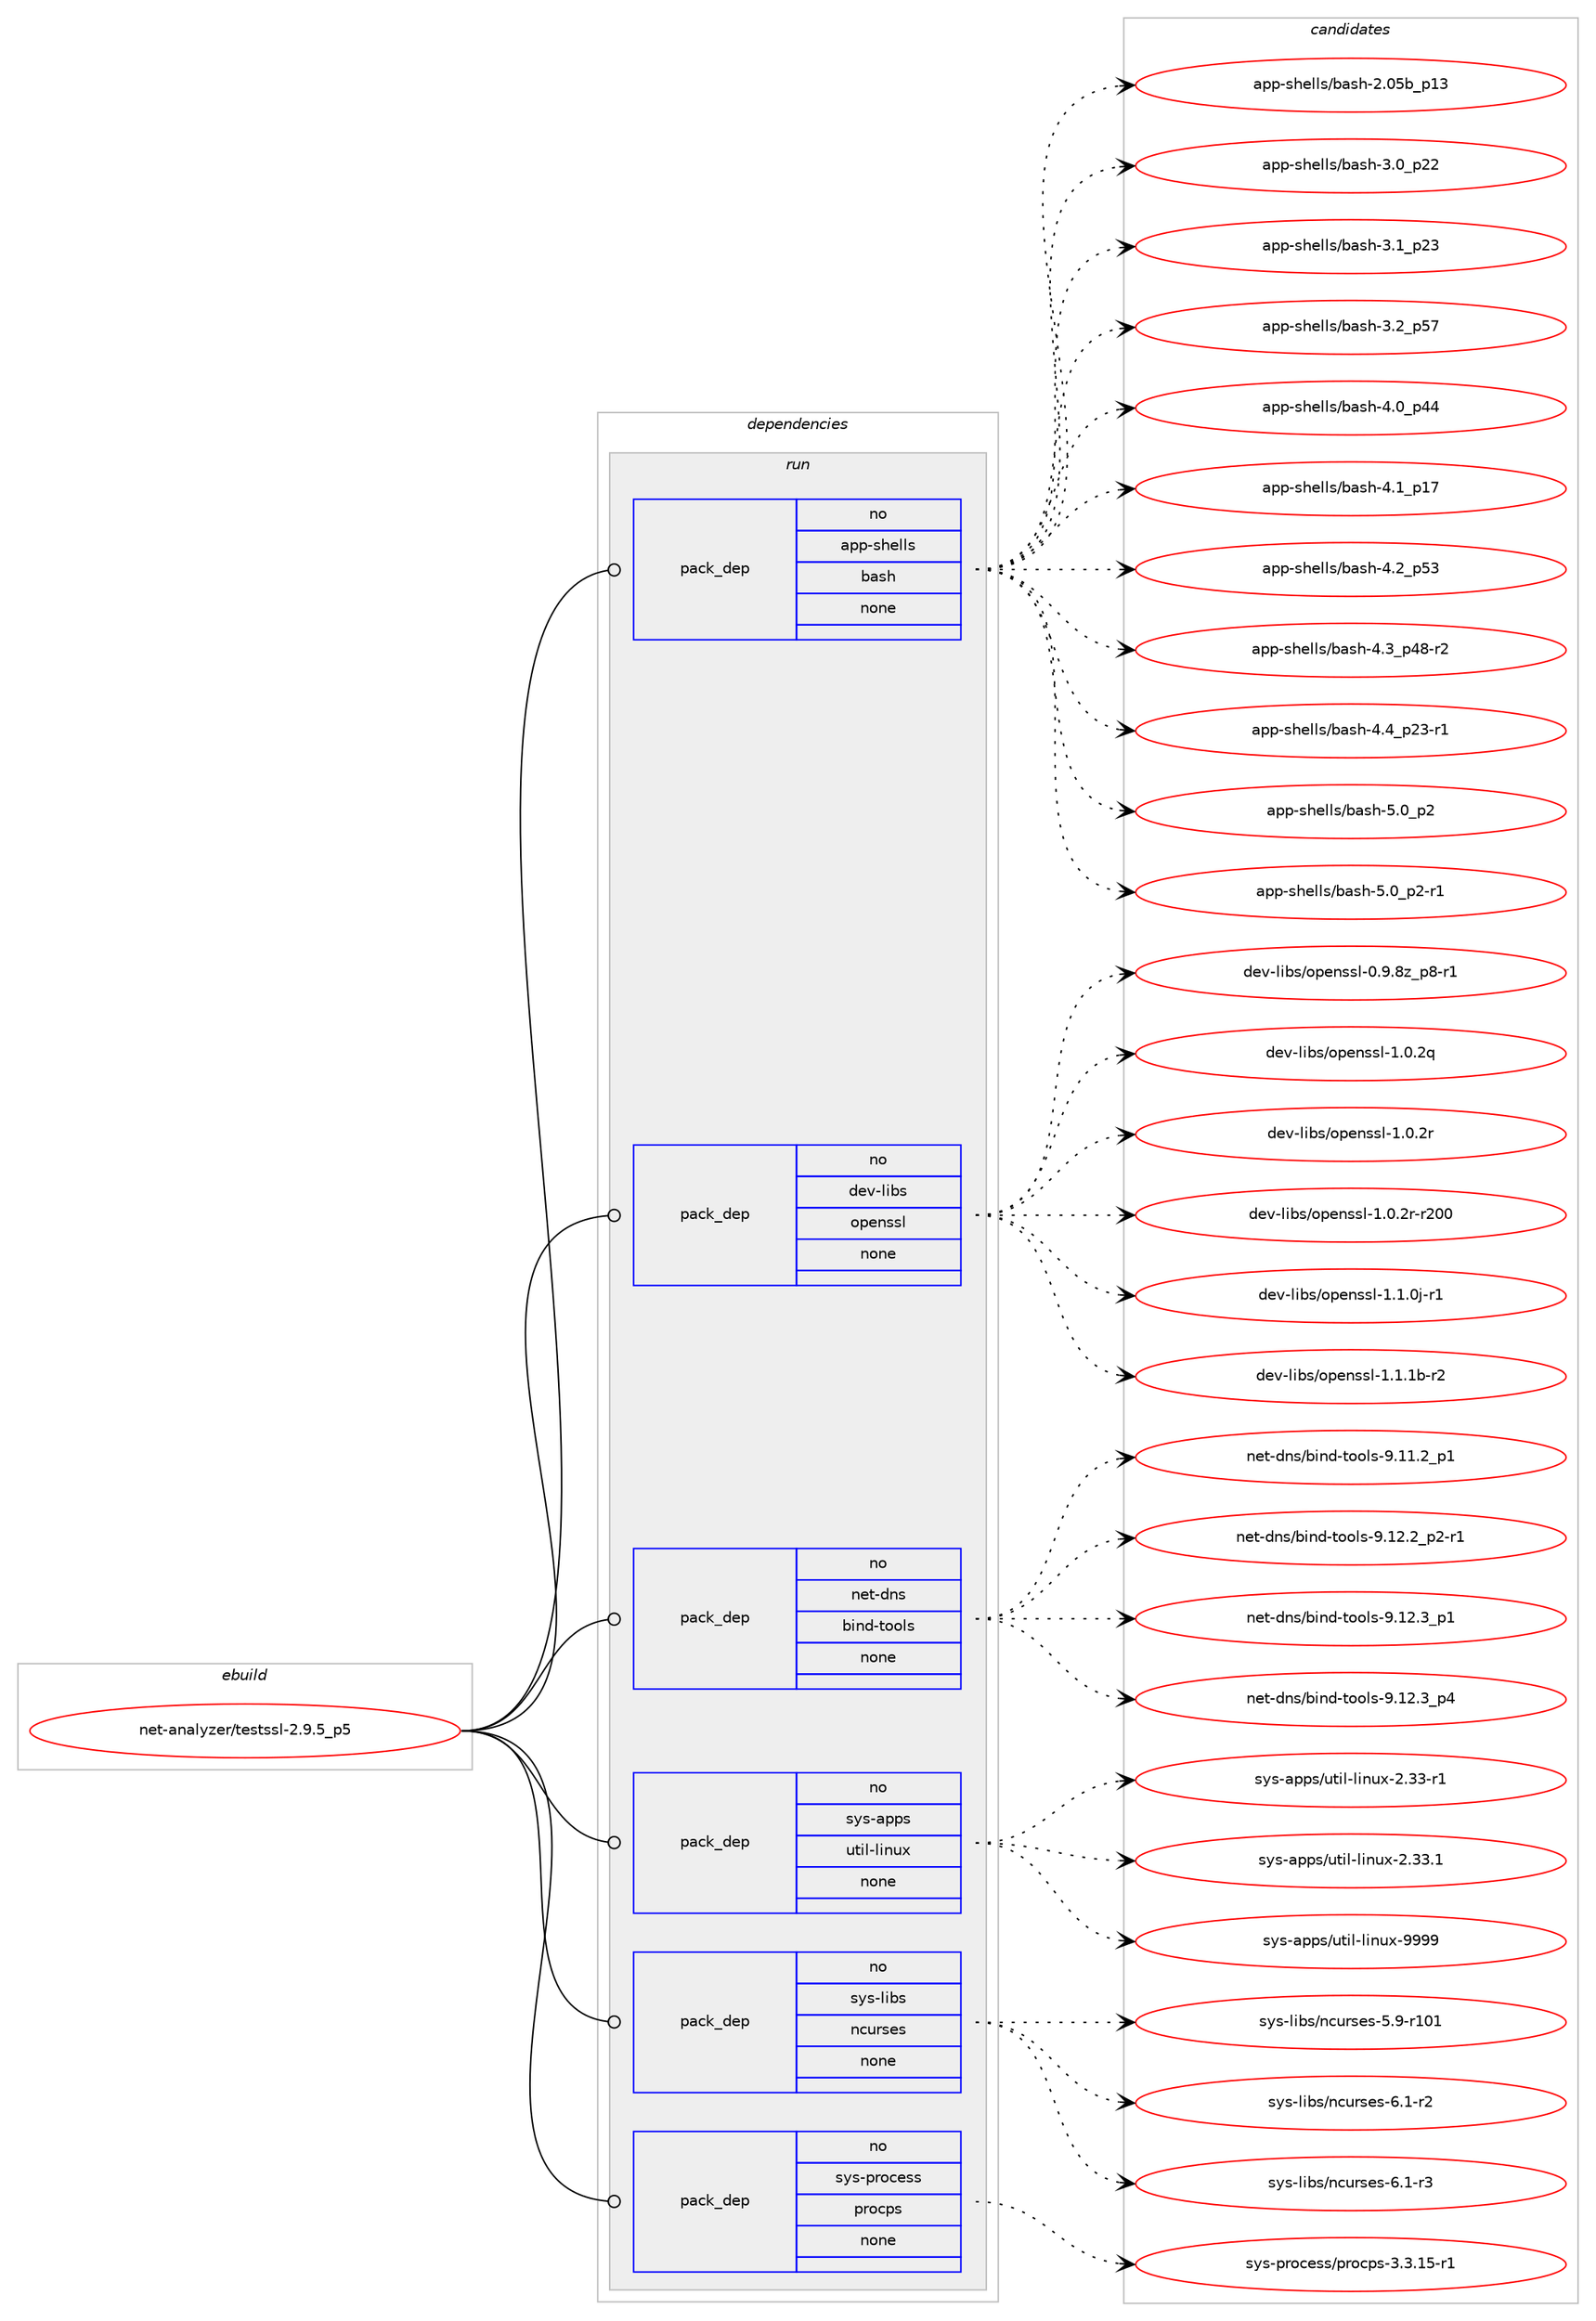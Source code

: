 digraph prolog {

# *************
# Graph options
# *************

newrank=true;
concentrate=true;
compound=true;
graph [rankdir=LR,fontname=Helvetica,fontsize=10,ranksep=1.5];#, ranksep=2.5, nodesep=0.2];
edge  [arrowhead=vee];
node  [fontname=Helvetica,fontsize=10];

# **********
# The ebuild
# **********

subgraph cluster_leftcol {
color=gray;
rank=same;
label=<<i>ebuild</i>>;
id [label="net-analyzer/testssl-2.9.5_p5", color=red, width=4, href="../net-analyzer/testssl-2.9.5_p5.svg"];
}

# ****************
# The dependencies
# ****************

subgraph cluster_midcol {
color=gray;
label=<<i>dependencies</i>>;
subgraph cluster_compile {
fillcolor="#eeeeee";
style=filled;
label=<<i>compile</i>>;
}
subgraph cluster_compileandrun {
fillcolor="#eeeeee";
style=filled;
label=<<i>compile and run</i>>;
}
subgraph cluster_run {
fillcolor="#eeeeee";
style=filled;
label=<<i>run</i>>;
subgraph pack1178050 {
dependency1647460 [label=<<TABLE BORDER="0" CELLBORDER="1" CELLSPACING="0" CELLPADDING="4" WIDTH="220"><TR><TD ROWSPAN="6" CELLPADDING="30">pack_dep</TD></TR><TR><TD WIDTH="110">no</TD></TR><TR><TD>app-shells</TD></TR><TR><TD>bash</TD></TR><TR><TD>none</TD></TR><TR><TD></TD></TR></TABLE>>, shape=none, color=blue];
}
id:e -> dependency1647460:w [weight=20,style="solid",arrowhead="odot"];
subgraph pack1178051 {
dependency1647461 [label=<<TABLE BORDER="0" CELLBORDER="1" CELLSPACING="0" CELLPADDING="4" WIDTH="220"><TR><TD ROWSPAN="6" CELLPADDING="30">pack_dep</TD></TR><TR><TD WIDTH="110">no</TD></TR><TR><TD>dev-libs</TD></TR><TR><TD>openssl</TD></TR><TR><TD>none</TD></TR><TR><TD></TD></TR></TABLE>>, shape=none, color=blue];
}
id:e -> dependency1647461:w [weight=20,style="solid",arrowhead="odot"];
subgraph pack1178052 {
dependency1647462 [label=<<TABLE BORDER="0" CELLBORDER="1" CELLSPACING="0" CELLPADDING="4" WIDTH="220"><TR><TD ROWSPAN="6" CELLPADDING="30">pack_dep</TD></TR><TR><TD WIDTH="110">no</TD></TR><TR><TD>net-dns</TD></TR><TR><TD>bind-tools</TD></TR><TR><TD>none</TD></TR><TR><TD></TD></TR></TABLE>>, shape=none, color=blue];
}
id:e -> dependency1647462:w [weight=20,style="solid",arrowhead="odot"];
subgraph pack1178053 {
dependency1647463 [label=<<TABLE BORDER="0" CELLBORDER="1" CELLSPACING="0" CELLPADDING="4" WIDTH="220"><TR><TD ROWSPAN="6" CELLPADDING="30">pack_dep</TD></TR><TR><TD WIDTH="110">no</TD></TR><TR><TD>sys-apps</TD></TR><TR><TD>util-linux</TD></TR><TR><TD>none</TD></TR><TR><TD></TD></TR></TABLE>>, shape=none, color=blue];
}
id:e -> dependency1647463:w [weight=20,style="solid",arrowhead="odot"];
subgraph pack1178054 {
dependency1647464 [label=<<TABLE BORDER="0" CELLBORDER="1" CELLSPACING="0" CELLPADDING="4" WIDTH="220"><TR><TD ROWSPAN="6" CELLPADDING="30">pack_dep</TD></TR><TR><TD WIDTH="110">no</TD></TR><TR><TD>sys-libs</TD></TR><TR><TD>ncurses</TD></TR><TR><TD>none</TD></TR><TR><TD></TD></TR></TABLE>>, shape=none, color=blue];
}
id:e -> dependency1647464:w [weight=20,style="solid",arrowhead="odot"];
subgraph pack1178055 {
dependency1647465 [label=<<TABLE BORDER="0" CELLBORDER="1" CELLSPACING="0" CELLPADDING="4" WIDTH="220"><TR><TD ROWSPAN="6" CELLPADDING="30">pack_dep</TD></TR><TR><TD WIDTH="110">no</TD></TR><TR><TD>sys-process</TD></TR><TR><TD>procps</TD></TR><TR><TD>none</TD></TR><TR><TD></TD></TR></TABLE>>, shape=none, color=blue];
}
id:e -> dependency1647465:w [weight=20,style="solid",arrowhead="odot"];
}
}

# **************
# The candidates
# **************

subgraph cluster_choices {
rank=same;
color=gray;
label=<<i>candidates</i>>;

subgraph choice1178050 {
color=black;
nodesep=1;
choice9711211245115104101108108115479897115104455046485398951124951 [label="app-shells/bash-2.05b_p13", color=red, width=4,href="../app-shells/bash-2.05b_p13.svg"];
choice971121124511510410110810811547989711510445514648951125050 [label="app-shells/bash-3.0_p22", color=red, width=4,href="../app-shells/bash-3.0_p22.svg"];
choice971121124511510410110810811547989711510445514649951125051 [label="app-shells/bash-3.1_p23", color=red, width=4,href="../app-shells/bash-3.1_p23.svg"];
choice971121124511510410110810811547989711510445514650951125355 [label="app-shells/bash-3.2_p57", color=red, width=4,href="../app-shells/bash-3.2_p57.svg"];
choice971121124511510410110810811547989711510445524648951125252 [label="app-shells/bash-4.0_p44", color=red, width=4,href="../app-shells/bash-4.0_p44.svg"];
choice971121124511510410110810811547989711510445524649951124955 [label="app-shells/bash-4.1_p17", color=red, width=4,href="../app-shells/bash-4.1_p17.svg"];
choice971121124511510410110810811547989711510445524650951125351 [label="app-shells/bash-4.2_p53", color=red, width=4,href="../app-shells/bash-4.2_p53.svg"];
choice9711211245115104101108108115479897115104455246519511252564511450 [label="app-shells/bash-4.3_p48-r2", color=red, width=4,href="../app-shells/bash-4.3_p48-r2.svg"];
choice9711211245115104101108108115479897115104455246529511250514511449 [label="app-shells/bash-4.4_p23-r1", color=red, width=4,href="../app-shells/bash-4.4_p23-r1.svg"];
choice9711211245115104101108108115479897115104455346489511250 [label="app-shells/bash-5.0_p2", color=red, width=4,href="../app-shells/bash-5.0_p2.svg"];
choice97112112451151041011081081154798971151044553464895112504511449 [label="app-shells/bash-5.0_p2-r1", color=red, width=4,href="../app-shells/bash-5.0_p2-r1.svg"];
dependency1647460:e -> choice9711211245115104101108108115479897115104455046485398951124951:w [style=dotted,weight="100"];
dependency1647460:e -> choice971121124511510410110810811547989711510445514648951125050:w [style=dotted,weight="100"];
dependency1647460:e -> choice971121124511510410110810811547989711510445514649951125051:w [style=dotted,weight="100"];
dependency1647460:e -> choice971121124511510410110810811547989711510445514650951125355:w [style=dotted,weight="100"];
dependency1647460:e -> choice971121124511510410110810811547989711510445524648951125252:w [style=dotted,weight="100"];
dependency1647460:e -> choice971121124511510410110810811547989711510445524649951124955:w [style=dotted,weight="100"];
dependency1647460:e -> choice971121124511510410110810811547989711510445524650951125351:w [style=dotted,weight="100"];
dependency1647460:e -> choice9711211245115104101108108115479897115104455246519511252564511450:w [style=dotted,weight="100"];
dependency1647460:e -> choice9711211245115104101108108115479897115104455246529511250514511449:w [style=dotted,weight="100"];
dependency1647460:e -> choice9711211245115104101108108115479897115104455346489511250:w [style=dotted,weight="100"];
dependency1647460:e -> choice97112112451151041011081081154798971151044553464895112504511449:w [style=dotted,weight="100"];
}
subgraph choice1178051 {
color=black;
nodesep=1;
choice10010111845108105981154711111210111011511510845484657465612295112564511449 [label="dev-libs/openssl-0.9.8z_p8-r1", color=red, width=4,href="../dev-libs/openssl-0.9.8z_p8-r1.svg"];
choice100101118451081059811547111112101110115115108454946484650113 [label="dev-libs/openssl-1.0.2q", color=red, width=4,href="../dev-libs/openssl-1.0.2q.svg"];
choice100101118451081059811547111112101110115115108454946484650114 [label="dev-libs/openssl-1.0.2r", color=red, width=4,href="../dev-libs/openssl-1.0.2r.svg"];
choice10010111845108105981154711111210111011511510845494648465011445114504848 [label="dev-libs/openssl-1.0.2r-r200", color=red, width=4,href="../dev-libs/openssl-1.0.2r-r200.svg"];
choice1001011184510810598115471111121011101151151084549464946481064511449 [label="dev-libs/openssl-1.1.0j-r1", color=red, width=4,href="../dev-libs/openssl-1.1.0j-r1.svg"];
choice100101118451081059811547111112101110115115108454946494649984511450 [label="dev-libs/openssl-1.1.1b-r2", color=red, width=4,href="../dev-libs/openssl-1.1.1b-r2.svg"];
dependency1647461:e -> choice10010111845108105981154711111210111011511510845484657465612295112564511449:w [style=dotted,weight="100"];
dependency1647461:e -> choice100101118451081059811547111112101110115115108454946484650113:w [style=dotted,weight="100"];
dependency1647461:e -> choice100101118451081059811547111112101110115115108454946484650114:w [style=dotted,weight="100"];
dependency1647461:e -> choice10010111845108105981154711111210111011511510845494648465011445114504848:w [style=dotted,weight="100"];
dependency1647461:e -> choice1001011184510810598115471111121011101151151084549464946481064511449:w [style=dotted,weight="100"];
dependency1647461:e -> choice100101118451081059811547111112101110115115108454946494649984511450:w [style=dotted,weight="100"];
}
subgraph choice1178052 {
color=black;
nodesep=1;
choice11010111645100110115479810511010045116111111108115455746494946509511249 [label="net-dns/bind-tools-9.11.2_p1", color=red, width=4,href="../net-dns/bind-tools-9.11.2_p1.svg"];
choice110101116451001101154798105110100451161111111081154557464950465095112504511449 [label="net-dns/bind-tools-9.12.2_p2-r1", color=red, width=4,href="../net-dns/bind-tools-9.12.2_p2-r1.svg"];
choice11010111645100110115479810511010045116111111108115455746495046519511249 [label="net-dns/bind-tools-9.12.3_p1", color=red, width=4,href="../net-dns/bind-tools-9.12.3_p1.svg"];
choice11010111645100110115479810511010045116111111108115455746495046519511252 [label="net-dns/bind-tools-9.12.3_p4", color=red, width=4,href="../net-dns/bind-tools-9.12.3_p4.svg"];
dependency1647462:e -> choice11010111645100110115479810511010045116111111108115455746494946509511249:w [style=dotted,weight="100"];
dependency1647462:e -> choice110101116451001101154798105110100451161111111081154557464950465095112504511449:w [style=dotted,weight="100"];
dependency1647462:e -> choice11010111645100110115479810511010045116111111108115455746495046519511249:w [style=dotted,weight="100"];
dependency1647462:e -> choice11010111645100110115479810511010045116111111108115455746495046519511252:w [style=dotted,weight="100"];
}
subgraph choice1178053 {
color=black;
nodesep=1;
choice1151211154597112112115471171161051084510810511011712045504651514511449 [label="sys-apps/util-linux-2.33-r1", color=red, width=4,href="../sys-apps/util-linux-2.33-r1.svg"];
choice1151211154597112112115471171161051084510810511011712045504651514649 [label="sys-apps/util-linux-2.33.1", color=red, width=4,href="../sys-apps/util-linux-2.33.1.svg"];
choice115121115459711211211547117116105108451081051101171204557575757 [label="sys-apps/util-linux-9999", color=red, width=4,href="../sys-apps/util-linux-9999.svg"];
dependency1647463:e -> choice1151211154597112112115471171161051084510810511011712045504651514511449:w [style=dotted,weight="100"];
dependency1647463:e -> choice1151211154597112112115471171161051084510810511011712045504651514649:w [style=dotted,weight="100"];
dependency1647463:e -> choice115121115459711211211547117116105108451081051101171204557575757:w [style=dotted,weight="100"];
}
subgraph choice1178054 {
color=black;
nodesep=1;
choice115121115451081059811547110991171141151011154553465745114494849 [label="sys-libs/ncurses-5.9-r101", color=red, width=4,href="../sys-libs/ncurses-5.9-r101.svg"];
choice11512111545108105981154711099117114115101115455446494511450 [label="sys-libs/ncurses-6.1-r2", color=red, width=4,href="../sys-libs/ncurses-6.1-r2.svg"];
choice11512111545108105981154711099117114115101115455446494511451 [label="sys-libs/ncurses-6.1-r3", color=red, width=4,href="../sys-libs/ncurses-6.1-r3.svg"];
dependency1647464:e -> choice115121115451081059811547110991171141151011154553465745114494849:w [style=dotted,weight="100"];
dependency1647464:e -> choice11512111545108105981154711099117114115101115455446494511450:w [style=dotted,weight="100"];
dependency1647464:e -> choice11512111545108105981154711099117114115101115455446494511451:w [style=dotted,weight="100"];
}
subgraph choice1178055 {
color=black;
nodesep=1;
choice11512111545112114111991011151154711211411199112115455146514649534511449 [label="sys-process/procps-3.3.15-r1", color=red, width=4,href="../sys-process/procps-3.3.15-r1.svg"];
dependency1647465:e -> choice11512111545112114111991011151154711211411199112115455146514649534511449:w [style=dotted,weight="100"];
}
}

}

